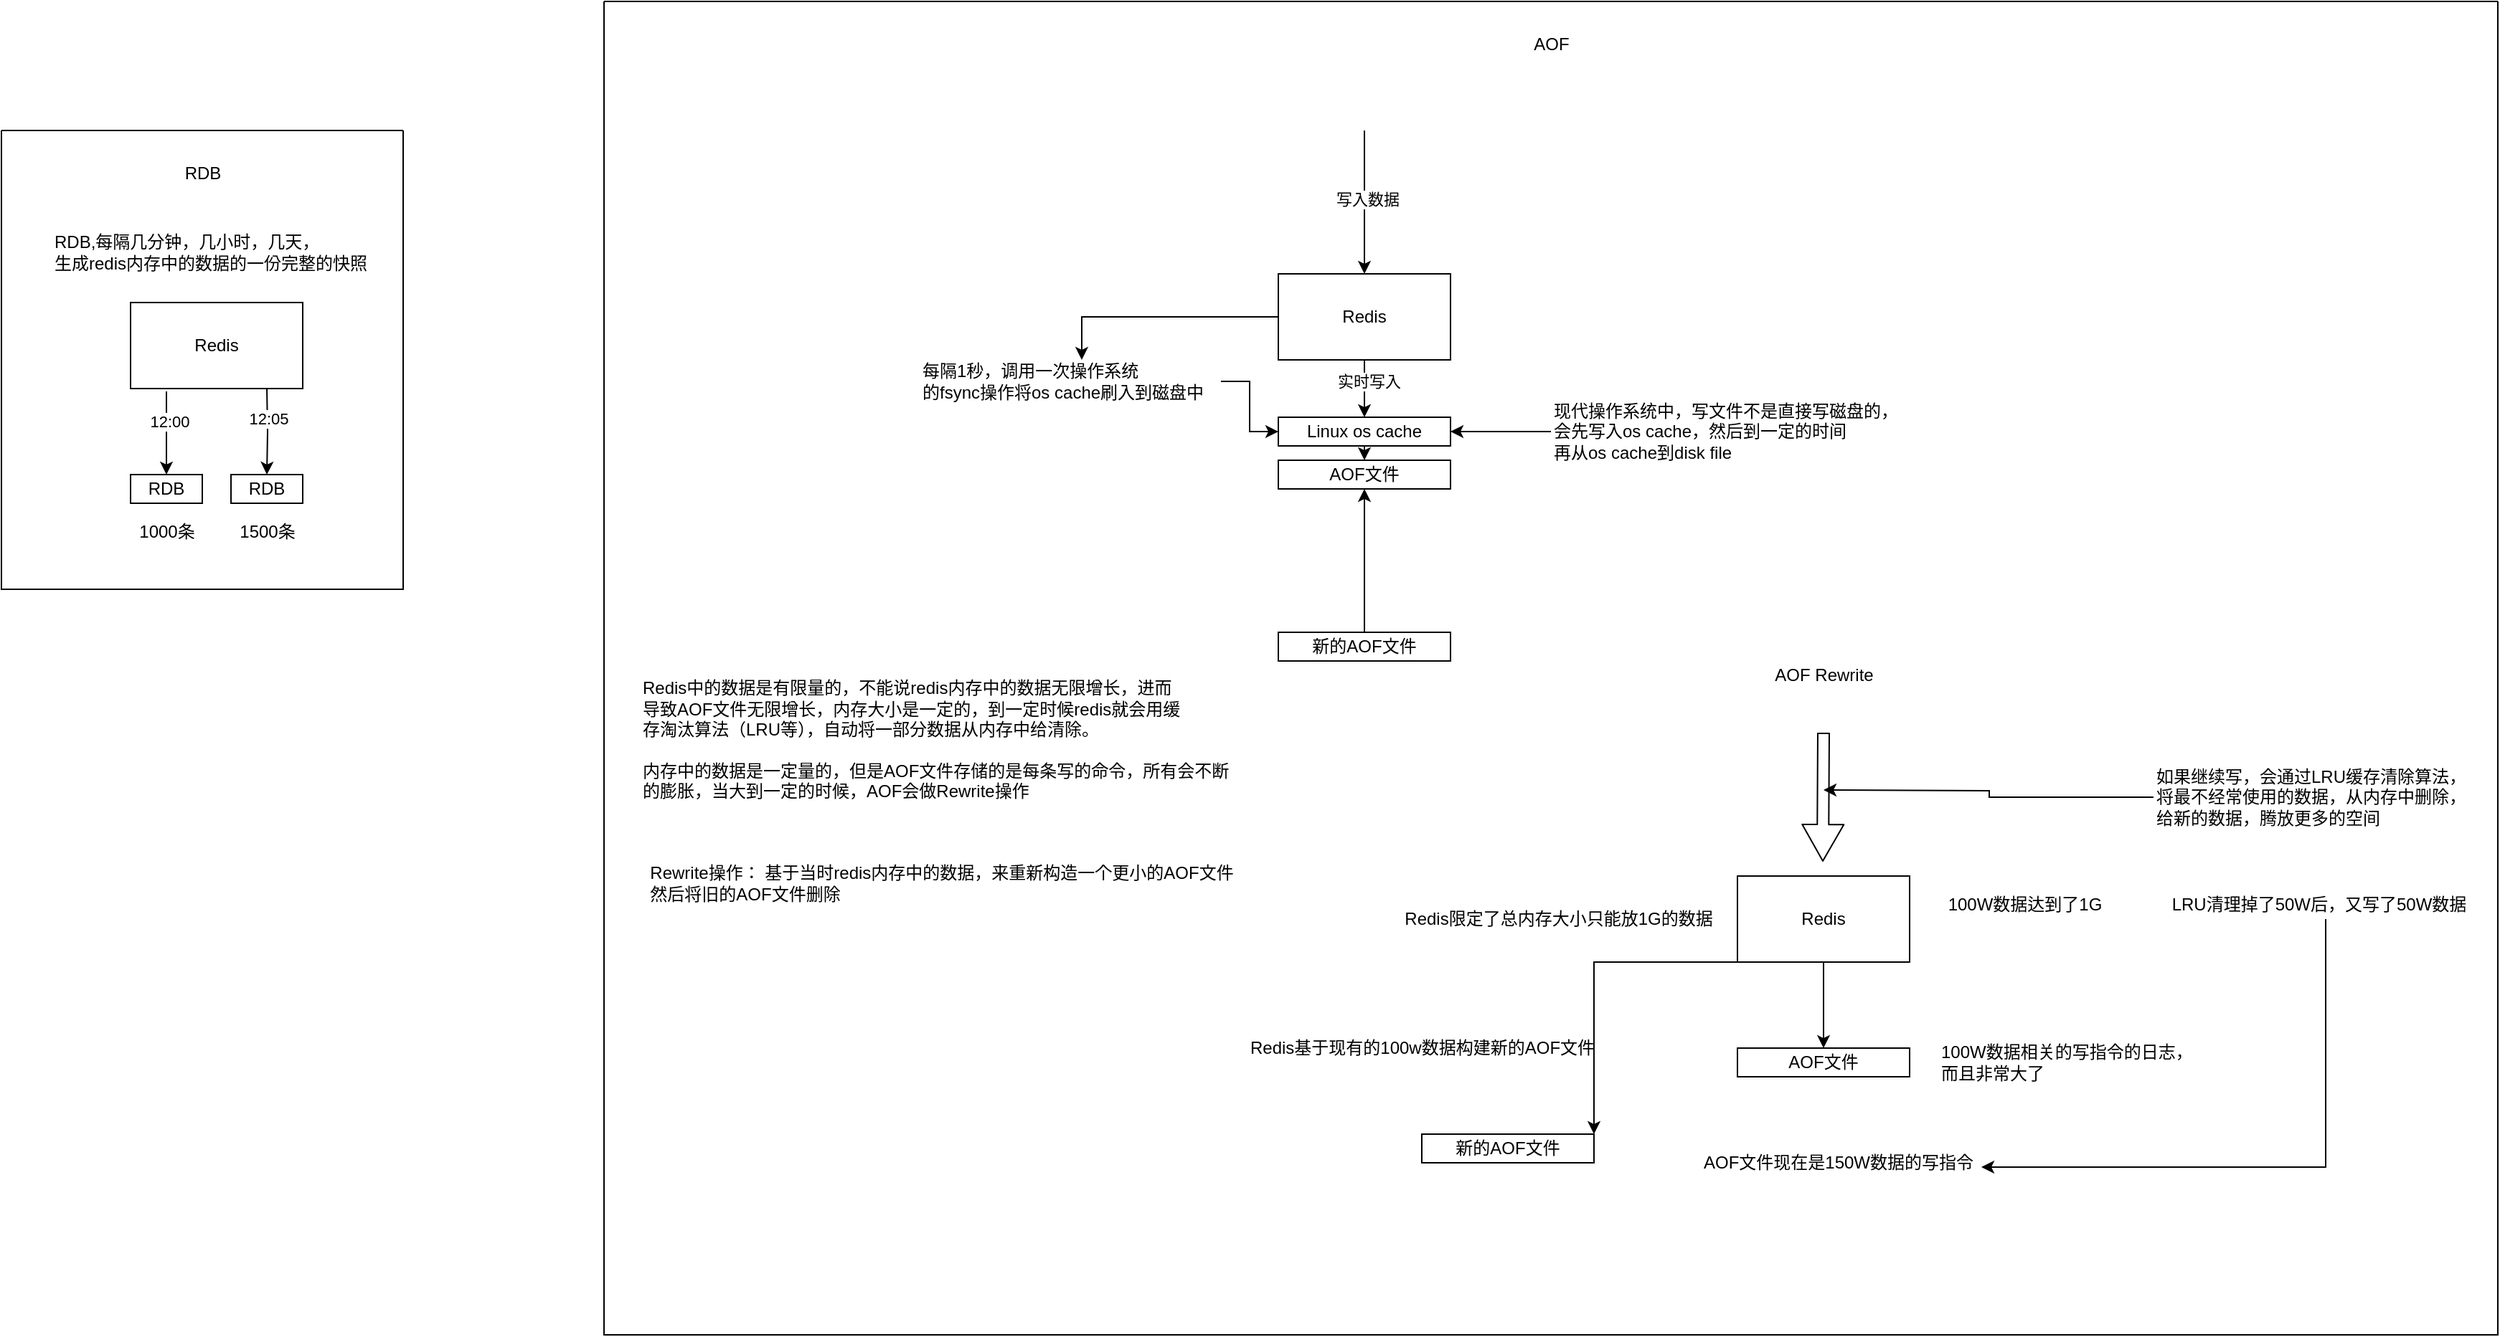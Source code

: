<mxfile version="14.9.6" type="device" pages="2"><diagram id="FaCELNgpj_Kdma7chnfl" name="持久化机制"><mxGraphModel dx="3765" dy="877" grid="1" gridSize="10" guides="1" tooltips="1" connect="1" arrows="1" fold="1" page="1" pageScale="1" pageWidth="2339" pageHeight="3300" math="0" shadow="0"><root><mxCell id="0"/><mxCell id="1" parent="0"/><mxCell id="PmP1PU3CLW7NmDfxMk7W-4" value="" style="edgeStyle=orthogonalEdgeStyle;rounded=0;orthogonalLoop=1;jettySize=auto;html=1;" edge="1" parent="1" target="PmP1PU3CLW7NmDfxMk7W-3"><mxGeometry relative="1" as="geometry"><mxPoint x="-1415" y="452" as="sourcePoint"/><Array as="points"><mxPoint x="-1415" y="470"/><mxPoint x="-1415" y="470"/></Array></mxGeometry></mxCell><mxCell id="PmP1PU3CLW7NmDfxMk7W-9" value="12:00" style="edgeLabel;html=1;align=center;verticalAlign=middle;resizable=0;points=[];" vertex="1" connectable="0" parent="PmP1PU3CLW7NmDfxMk7W-4"><mxGeometry x="-0.276" y="2" relative="1" as="geometry"><mxPoint as="offset"/></mxGeometry></mxCell><mxCell id="PmP1PU3CLW7NmDfxMk7W-6" style="edgeStyle=orthogonalEdgeStyle;rounded=0;orthogonalLoop=1;jettySize=auto;html=1;entryX=0.5;entryY=0;entryDx=0;entryDy=0;" edge="1" parent="1" target="PmP1PU3CLW7NmDfxMk7W-5"><mxGeometry relative="1" as="geometry"><mxPoint x="-1345" y="449" as="sourcePoint"/></mxGeometry></mxCell><mxCell id="PmP1PU3CLW7NmDfxMk7W-10" value="12:05" style="edgeLabel;html=1;align=center;verticalAlign=middle;resizable=0;points=[];" vertex="1" connectable="0" parent="PmP1PU3CLW7NmDfxMk7W-6"><mxGeometry x="-0.279" relative="1" as="geometry"><mxPoint as="offset"/></mxGeometry></mxCell><mxCell id="PmP1PU3CLW7NmDfxMk7W-1" value="Redis" style="whiteSpace=wrap;html=1;" vertex="1" parent="1"><mxGeometry x="-1440" y="390" width="120" height="60" as="geometry"/></mxCell><mxCell id="PmP1PU3CLW7NmDfxMk7W-2" value="RDB,每隔几分钟，几小时，几天，&lt;br&gt;生成redis内存中的数据的一份完整的快照" style="text;html=1;align=left;verticalAlign=middle;resizable=0;points=[];autosize=1;strokeColor=none;" vertex="1" parent="1"><mxGeometry x="-1495" y="340" width="230" height="30" as="geometry"/></mxCell><mxCell id="PmP1PU3CLW7NmDfxMk7W-3" value="RDB" style="whiteSpace=wrap;html=1;" vertex="1" parent="1"><mxGeometry x="-1440" y="510" width="50" height="20" as="geometry"/></mxCell><mxCell id="PmP1PU3CLW7NmDfxMk7W-5" value="RDB" style="whiteSpace=wrap;html=1;" vertex="1" parent="1"><mxGeometry x="-1370" y="510" width="50" height="20" as="geometry"/></mxCell><mxCell id="PmP1PU3CLW7NmDfxMk7W-7" value="1000条" style="text;html=1;align=center;verticalAlign=middle;resizable=0;points=[];autosize=1;strokeColor=none;" vertex="1" parent="1"><mxGeometry x="-1440" y="540" width="50" height="20" as="geometry"/></mxCell><mxCell id="PmP1PU3CLW7NmDfxMk7W-8" value="1500条" style="text;html=1;align=center;verticalAlign=middle;resizable=0;points=[];autosize=1;strokeColor=none;" vertex="1" parent="1"><mxGeometry x="-1370" y="540" width="50" height="20" as="geometry"/></mxCell><mxCell id="PmP1PU3CLW7NmDfxMk7W-13" style="edgeStyle=orthogonalEdgeStyle;rounded=0;orthogonalLoop=1;jettySize=auto;html=1;entryX=0.5;entryY=0;entryDx=0;entryDy=0;" edge="1" parent="1" source="PmP1PU3CLW7NmDfxMk7W-11" target="PmP1PU3CLW7NmDfxMk7W-12"><mxGeometry relative="1" as="geometry"/></mxCell><mxCell id="PmP1PU3CLW7NmDfxMk7W-14" value="实时写入" style="edgeLabel;html=1;align=center;verticalAlign=middle;resizable=0;points=[];" vertex="1" connectable="0" parent="PmP1PU3CLW7NmDfxMk7W-13"><mxGeometry x="-0.24" y="3" relative="1" as="geometry"><mxPoint as="offset"/></mxGeometry></mxCell><mxCell id="PmP1PU3CLW7NmDfxMk7W-22" style="edgeStyle=orthogonalEdgeStyle;rounded=0;orthogonalLoop=1;jettySize=auto;html=1;entryX=0.538;entryY=0;entryDx=0;entryDy=0;entryPerimeter=0;" edge="1" parent="1" source="PmP1PU3CLW7NmDfxMk7W-11" target="PmP1PU3CLW7NmDfxMk7W-21"><mxGeometry relative="1" as="geometry"/></mxCell><mxCell id="PmP1PU3CLW7NmDfxMk7W-11" value="Redis" style="whiteSpace=wrap;html=1;" vertex="1" parent="1"><mxGeometry x="-640" y="370" width="120" height="60" as="geometry"/></mxCell><mxCell id="PmP1PU3CLW7NmDfxMk7W-18" style="edgeStyle=orthogonalEdgeStyle;rounded=0;orthogonalLoop=1;jettySize=auto;html=1;exitX=0.5;exitY=1;exitDx=0;exitDy=0;entryX=0.5;entryY=0;entryDx=0;entryDy=0;" edge="1" parent="1" source="PmP1PU3CLW7NmDfxMk7W-12" target="PmP1PU3CLW7NmDfxMk7W-17"><mxGeometry relative="1" as="geometry"/></mxCell><mxCell id="PmP1PU3CLW7NmDfxMk7W-12" value="Linux os cache" style="whiteSpace=wrap;html=1;" vertex="1" parent="1"><mxGeometry x="-640" y="470" width="120" height="20" as="geometry"/></mxCell><mxCell id="PmP1PU3CLW7NmDfxMk7W-15" value="" style="endArrow=classic;html=1;entryX=0.5;entryY=0;entryDx=0;entryDy=0;" edge="1" parent="1" target="PmP1PU3CLW7NmDfxMk7W-11"><mxGeometry width="50" height="50" relative="1" as="geometry"><mxPoint x="-580" y="270" as="sourcePoint"/><mxPoint x="-630" y="550" as="targetPoint"/><Array as="points"><mxPoint x="-580" y="280"/><mxPoint x="-580" y="330"/></Array></mxGeometry></mxCell><mxCell id="PmP1PU3CLW7NmDfxMk7W-16" value="写入数据" style="edgeLabel;html=1;align=center;verticalAlign=middle;resizable=0;points=[];" vertex="1" connectable="0" parent="PmP1PU3CLW7NmDfxMk7W-15"><mxGeometry x="-0.04" y="2" relative="1" as="geometry"><mxPoint as="offset"/></mxGeometry></mxCell><mxCell id="PmP1PU3CLW7NmDfxMk7W-17" value="AOF文件" style="whiteSpace=wrap;html=1;" vertex="1" parent="1"><mxGeometry x="-640" y="500" width="120" height="20" as="geometry"/></mxCell><mxCell id="PmP1PU3CLW7NmDfxMk7W-20" style="edgeStyle=orthogonalEdgeStyle;rounded=0;orthogonalLoop=1;jettySize=auto;html=1;entryX=1;entryY=0.5;entryDx=0;entryDy=0;" edge="1" parent="1" source="PmP1PU3CLW7NmDfxMk7W-19" target="PmP1PU3CLW7NmDfxMk7W-12"><mxGeometry relative="1" as="geometry"/></mxCell><mxCell id="PmP1PU3CLW7NmDfxMk7W-19" value="现代操作系统中，写文件不是直接写磁盘的，&lt;br&gt;会先写入os cache，然后到一定的时间&lt;br&gt;再从os cache到disk file" style="text;html=1;align=left;verticalAlign=middle;resizable=0;points=[];autosize=1;strokeColor=none;" vertex="1" parent="1"><mxGeometry x="-450" y="455" width="260" height="50" as="geometry"/></mxCell><mxCell id="PmP1PU3CLW7NmDfxMk7W-23" style="edgeStyle=orthogonalEdgeStyle;rounded=0;orthogonalLoop=1;jettySize=auto;html=1;entryX=0;entryY=0.5;entryDx=0;entryDy=0;" edge="1" parent="1" source="PmP1PU3CLW7NmDfxMk7W-21" target="PmP1PU3CLW7NmDfxMk7W-12"><mxGeometry relative="1" as="geometry"/></mxCell><mxCell id="PmP1PU3CLW7NmDfxMk7W-21" value="每隔1秒，调用一次操作系统&lt;br&gt;的fsync操作将os cache刷入到磁盘中" style="text;html=1;align=left;verticalAlign=middle;resizable=0;points=[];autosize=1;strokeColor=none;" vertex="1" parent="1"><mxGeometry x="-890" y="430" width="210" height="30" as="geometry"/></mxCell><mxCell id="PmP1PU3CLW7NmDfxMk7W-27" style="edgeStyle=orthogonalEdgeStyle;rounded=0;orthogonalLoop=1;jettySize=auto;html=1;entryX=0.5;entryY=1;entryDx=0;entryDy=0;" edge="1" parent="1" source="PmP1PU3CLW7NmDfxMk7W-24" target="PmP1PU3CLW7NmDfxMk7W-17"><mxGeometry relative="1" as="geometry"/></mxCell><mxCell id="PmP1PU3CLW7NmDfxMk7W-24" value="新的AOF文件" style="whiteSpace=wrap;html=1;" vertex="1" parent="1"><mxGeometry x="-640" y="620" width="120" height="20" as="geometry"/></mxCell><mxCell id="PmP1PU3CLW7NmDfxMk7W-25" value="Redis中的数据是有限量的，不能说redis内存中的数据无限增长，进而&lt;br&gt;导致AOF文件无限增长，内存大小是一定的，到一定时候redis就会用缓&lt;br&gt;存淘汰算法（LRU等），自动将一部分数据从内存中给清除。&lt;br&gt;&lt;br&gt;内存中的数据是一定量的，但是AOF文件存储的是每条写的命令，所有会不断&lt;br&gt;的膨胀，当大到一定的时候，AOF会做Rewrite操作" style="text;html=1;align=left;verticalAlign=middle;resizable=0;points=[];autosize=1;strokeColor=none;" vertex="1" parent="1"><mxGeometry x="-1085" y="650" width="420" height="90" as="geometry"/></mxCell><mxCell id="PmP1PU3CLW7NmDfxMk7W-26" value="Rewrite操作： 基于当时redis内存中的数据，来重新构造一个更小的AOF文件&lt;br&gt;&lt;div style=&quot;text-align: left&quot;&gt;&lt;span&gt;然后将旧的AOF文件删除&lt;/span&gt;&lt;/div&gt;" style="text;html=1;align=center;verticalAlign=middle;resizable=0;points=[];autosize=1;strokeColor=none;" vertex="1" parent="1"><mxGeometry x="-1085" y="780" width="420" height="30" as="geometry"/></mxCell><mxCell id="PmP1PU3CLW7NmDfxMk7W-28" value="Redis限定了总内存大小只能放1G的数据" style="text;html=1;align=center;verticalAlign=middle;resizable=0;points=[];autosize=1;strokeColor=none;" vertex="1" parent="1"><mxGeometry x="-560" y="810" width="230" height="20" as="geometry"/></mxCell><mxCell id="PmP1PU3CLW7NmDfxMk7W-29" value="" style="swimlane;startSize=0;align=left;" vertex="1" parent="1"><mxGeometry x="-1530" y="270" width="280" height="320" as="geometry"/></mxCell><mxCell id="PmP1PU3CLW7NmDfxMk7W-30" value="RDB" style="text;html=1;align=center;verticalAlign=middle;resizable=0;points=[];autosize=1;strokeColor=none;" vertex="1" parent="1"><mxGeometry x="-1410" y="290" width="40" height="20" as="geometry"/></mxCell><mxCell id="PmP1PU3CLW7NmDfxMk7W-36" value="" style="edgeStyle=orthogonalEdgeStyle;rounded=0;orthogonalLoop=1;jettySize=auto;html=1;" edge="1" parent="1" source="PmP1PU3CLW7NmDfxMk7W-31" target="PmP1PU3CLW7NmDfxMk7W-33"><mxGeometry relative="1" as="geometry"/></mxCell><mxCell id="PmP1PU3CLW7NmDfxMk7W-43" style="edgeStyle=orthogonalEdgeStyle;rounded=0;orthogonalLoop=1;jettySize=auto;html=1;exitX=0;exitY=1;exitDx=0;exitDy=0;entryX=1;entryY=0;entryDx=0;entryDy=0;" edge="1" parent="1" source="PmP1PU3CLW7NmDfxMk7W-31" target="PmP1PU3CLW7NmDfxMk7W-42"><mxGeometry relative="1" as="geometry"><Array as="points"><mxPoint x="-420" y="850"/></Array></mxGeometry></mxCell><mxCell id="PmP1PU3CLW7NmDfxMk7W-31" value="Redis" style="whiteSpace=wrap;html=1;align=center;" vertex="1" parent="1"><mxGeometry x="-320" y="790" width="120" height="60" as="geometry"/></mxCell><mxCell id="PmP1PU3CLW7NmDfxMk7W-33" value="AOF文件" style="whiteSpace=wrap;html=1;" vertex="1" parent="1"><mxGeometry x="-320" y="910" width="120" height="20" as="geometry"/></mxCell><mxCell id="PmP1PU3CLW7NmDfxMk7W-34" value="" style="shape=flexArrow;endArrow=classic;html=1;width=8;endSize=8.15;" edge="1" parent="1"><mxGeometry width="50" height="50" relative="1" as="geometry"><mxPoint x="-260" y="690" as="sourcePoint"/><mxPoint x="-260.5" y="780" as="targetPoint"/></mxGeometry></mxCell><mxCell id="PmP1PU3CLW7NmDfxMk7W-37" value="100W数据达到了1G" style="text;html=1;align=center;verticalAlign=middle;resizable=0;points=[];autosize=1;strokeColor=none;" vertex="1" parent="1"><mxGeometry x="-180" y="800" width="120" height="20" as="geometry"/></mxCell><mxCell id="PmP1PU3CLW7NmDfxMk7W-38" value="100W数据相关的写指令的日志，&lt;br&gt;而且非常大了" style="text;html=1;align=left;verticalAlign=middle;resizable=0;points=[];autosize=1;strokeColor=none;" vertex="1" parent="1"><mxGeometry x="-180" y="905" width="190" height="30" as="geometry"/></mxCell><mxCell id="PmP1PU3CLW7NmDfxMk7W-40" style="edgeStyle=orthogonalEdgeStyle;rounded=0;orthogonalLoop=1;jettySize=auto;html=1;" edge="1" parent="1" source="PmP1PU3CLW7NmDfxMk7W-39"><mxGeometry relative="1" as="geometry"><mxPoint x="-260" y="730" as="targetPoint"/></mxGeometry></mxCell><mxCell id="PmP1PU3CLW7NmDfxMk7W-39" value="如果继续写，会通过LRU缓存清除算法，&lt;br&gt;将最不经常使用的数据，从内存中删除，&lt;br&gt;给新的数据，腾放更多的空间" style="text;html=1;align=left;verticalAlign=middle;resizable=0;points=[];autosize=1;strokeColor=none;" vertex="1" parent="1"><mxGeometry x="-30" y="710" width="230" height="50" as="geometry"/></mxCell><mxCell id="PmP1PU3CLW7NmDfxMk7W-42" value="新的AOF文件" style="whiteSpace=wrap;html=1;" vertex="1" parent="1"><mxGeometry x="-540" y="970" width="120" height="20" as="geometry"/></mxCell><mxCell id="PmP1PU3CLW7NmDfxMk7W-46" style="edgeStyle=orthogonalEdgeStyle;rounded=0;orthogonalLoop=1;jettySize=auto;html=1;entryX=1;entryY=0.65;entryDx=0;entryDy=0;entryPerimeter=0;" edge="1" parent="1" source="PmP1PU3CLW7NmDfxMk7W-44" target="PmP1PU3CLW7NmDfxMk7W-45"><mxGeometry relative="1" as="geometry"><Array as="points"><mxPoint x="90" y="993"/></Array></mxGeometry></mxCell><mxCell id="PmP1PU3CLW7NmDfxMk7W-44" value="LRU清理掉了50W后，又写了50W数据" style="text;html=1;align=center;verticalAlign=middle;resizable=0;points=[];autosize=1;strokeColor=none;" vertex="1" parent="1"><mxGeometry x="-25" y="800" width="220" height="20" as="geometry"/></mxCell><mxCell id="PmP1PU3CLW7NmDfxMk7W-45" value="AOF文件现在是150W数据的写指令" style="text;html=1;align=center;verticalAlign=middle;resizable=0;points=[];autosize=1;strokeColor=none;" vertex="1" parent="1"><mxGeometry x="-350" y="980" width="200" height="20" as="geometry"/></mxCell><mxCell id="PmP1PU3CLW7NmDfxMk7W-47" value="Redis基于现有的100w数据构建新的AOF文件" style="text;html=1;align=center;verticalAlign=middle;resizable=0;points=[];autosize=1;strokeColor=none;" vertex="1" parent="1"><mxGeometry x="-670" y="900" width="260" height="20" as="geometry"/></mxCell><mxCell id="PmP1PU3CLW7NmDfxMk7W-49" value="" style="swimlane;startSize=0;align=left;" vertex="1" parent="1"><mxGeometry x="-1110" y="180" width="1320" height="930" as="geometry"/></mxCell><mxCell id="PmP1PU3CLW7NmDfxMk7W-51" value="AOF Rewrite" style="text;html=1;align=center;verticalAlign=middle;resizable=0;points=[];autosize=1;strokeColor=none;" vertex="1" parent="PmP1PU3CLW7NmDfxMk7W-49"><mxGeometry x="810" y="460" width="80" height="20" as="geometry"/></mxCell><mxCell id="PmP1PU3CLW7NmDfxMk7W-50" value="AOF" style="text;html=1;align=center;verticalAlign=middle;resizable=0;points=[];autosize=1;strokeColor=none;" vertex="1" parent="1"><mxGeometry x="-470" y="200" width="40" height="20" as="geometry"/></mxCell></root></mxGraphModel></diagram><diagram id="1w1ZkV2Vovi6J7yQOvU7" name="Replication基本原理"><mxGraphModel dx="1426" dy="877" grid="1" gridSize="10" guides="1" tooltips="1" connect="1" arrows="1" fold="1" page="1" pageScale="1" pageWidth="2339" pageHeight="3300" math="0" shadow="0"><root><mxCell id="cyl8RMIQSvB2xVFjKob8-0"/><mxCell id="cyl8RMIQSvB2xVFjKob8-1" parent="cyl8RMIQSvB2xVFjKob8-0"/><mxCell id="cyl8RMIQSvB2xVFjKob8-8" style="edgeStyle=orthogonalEdgeStyle;rounded=0;orthogonalLoop=1;jettySize=auto;html=1;entryX=0.5;entryY=0;entryDx=0;entryDy=0;" edge="1" parent="cyl8RMIQSvB2xVFjKob8-1" target="cyl8RMIQSvB2xVFjKob8-4"><mxGeometry relative="1" as="geometry"><mxPoint x="520" y="210" as="sourcePoint"/></mxGeometry></mxCell><mxCell id="cyl8RMIQSvB2xVFjKob8-11" value="同步数据/异步" style="edgeLabel;html=1;align=center;verticalAlign=middle;resizable=0;points=[];" vertex="1" connectable="0" parent="cyl8RMIQSvB2xVFjKob8-8"><mxGeometry x="0.23" relative="1" as="geometry"><mxPoint as="offset"/></mxGeometry></mxCell><mxCell id="cyl8RMIQSvB2xVFjKob8-9" style="edgeStyle=orthogonalEdgeStyle;rounded=0;orthogonalLoop=1;jettySize=auto;html=1;" edge="1" parent="cyl8RMIQSvB2xVFjKob8-1" source="cyl8RMIQSvB2xVFjKob8-2" target="cyl8RMIQSvB2xVFjKob8-5"><mxGeometry relative="1" as="geometry"/></mxCell><mxCell id="cyl8RMIQSvB2xVFjKob8-12" value="同步数据/异步" style="edgeLabel;html=1;align=center;verticalAlign=middle;resizable=0;points=[];" vertex="1" connectable="0" parent="cyl8RMIQSvB2xVFjKob8-9"><mxGeometry x="0.37" y="-3" relative="1" as="geometry"><mxPoint as="offset"/></mxGeometry></mxCell><mxCell id="cyl8RMIQSvB2xVFjKob8-2" value="Redis&amp;nbsp;" style="whiteSpace=wrap;html=1;align=center;" vertex="1" parent="cyl8RMIQSvB2xVFjKob8-1"><mxGeometry x="530" y="180" width="120" height="60" as="geometry"/></mxCell><mxCell id="cyl8RMIQSvB2xVFjKob8-3" value="Master" style="text;html=1;align=center;verticalAlign=middle;resizable=0;points=[];autosize=1;strokeColor=none;" vertex="1" parent="cyl8RMIQSvB2xVFjKob8-1"><mxGeometry x="565" y="150" width="50" height="20" as="geometry"/></mxCell><mxCell id="cyl8RMIQSvB2xVFjKob8-4" value="Redis&amp;nbsp;" style="whiteSpace=wrap;html=1;align=center;" vertex="1" parent="cyl8RMIQSvB2xVFjKob8-1"><mxGeometry x="370" y="390" width="120" height="60" as="geometry"/></mxCell><mxCell id="cyl8RMIQSvB2xVFjKob8-5" value="Redis&amp;nbsp;" style="whiteSpace=wrap;html=1;align=center;" vertex="1" parent="cyl8RMIQSvB2xVFjKob8-1"><mxGeometry x="740" y="390" width="120" height="60" as="geometry"/></mxCell><mxCell id="cyl8RMIQSvB2xVFjKob8-6" value="Slave" style="text;html=1;align=center;verticalAlign=middle;resizable=0;points=[];autosize=1;strokeColor=none;" vertex="1" parent="cyl8RMIQSvB2xVFjKob8-1"><mxGeometry x="300" y="410" width="50" height="20" as="geometry"/></mxCell><mxCell id="cyl8RMIQSvB2xVFjKob8-7" value="Slave" style="text;html=1;align=center;verticalAlign=middle;resizable=0;points=[];autosize=1;strokeColor=none;" vertex="1" parent="cyl8RMIQSvB2xVFjKob8-1"><mxGeometry x="870" y="410" width="50" height="20" as="geometry"/></mxCell><mxCell id="cyl8RMIQSvB2xVFjKob8-10" value="Redis主从架构，读写分离" style="text;html=1;align=center;verticalAlign=middle;resizable=0;points=[];autosize=1;strokeColor=none;" vertex="1" parent="cyl8RMIQSvB2xVFjKob8-1"><mxGeometry x="515" y="80" width="150" height="20" as="geometry"/></mxCell><mxCell id="cyl8RMIQSvB2xVFjKob8-13" value="主从复制原理" style="text;html=1;align=center;verticalAlign=middle;resizable=0;points=[];autosize=1;strokeColor=none;" vertex="1" parent="cyl8RMIQSvB2xVFjKob8-1"><mxGeometry x="545" y="550" width="90" height="20" as="geometry"/></mxCell><mxCell id="cyl8RMIQSvB2xVFjKob8-14" value="Master" style="whiteSpace=wrap;html=1;align=center;" vertex="1" parent="cyl8RMIQSvB2xVFjKob8-1"><mxGeometry x="320" y="700" width="120" height="60" as="geometry"/></mxCell><mxCell id="cyl8RMIQSvB2xVFjKob8-16" style="edgeStyle=orthogonalEdgeStyle;rounded=0;orthogonalLoop=1;jettySize=auto;html=1;entryX=1;entryY=0.5;entryDx=0;entryDy=0;" edge="1" parent="cyl8RMIQSvB2xVFjKob8-1" source="cyl8RMIQSvB2xVFjKob8-15" target="cyl8RMIQSvB2xVFjKob8-14"><mxGeometry relative="1" as="geometry"/></mxCell><mxCell id="cyl8RMIQSvB2xVFjKob8-17" value="ping&lt;br&gt;" style="edgeLabel;html=1;align=center;verticalAlign=middle;resizable=0;points=[];" vertex="1" connectable="0" parent="cyl8RMIQSvB2xVFjKob8-16"><mxGeometry x="-0.087" y="1" relative="1" as="geometry"><mxPoint x="-4" y="-11" as="offset"/></mxGeometry></mxCell><mxCell id="cyl8RMIQSvB2xVFjKob8-15" value="Slave" style="whiteSpace=wrap;html=1;align=center;" vertex="1" parent="cyl8RMIQSvB2xVFjKob8-1"><mxGeometry x="760" y="700" width="120" height="60" as="geometry"/></mxCell></root></mxGraphModel></diagram></mxfile>